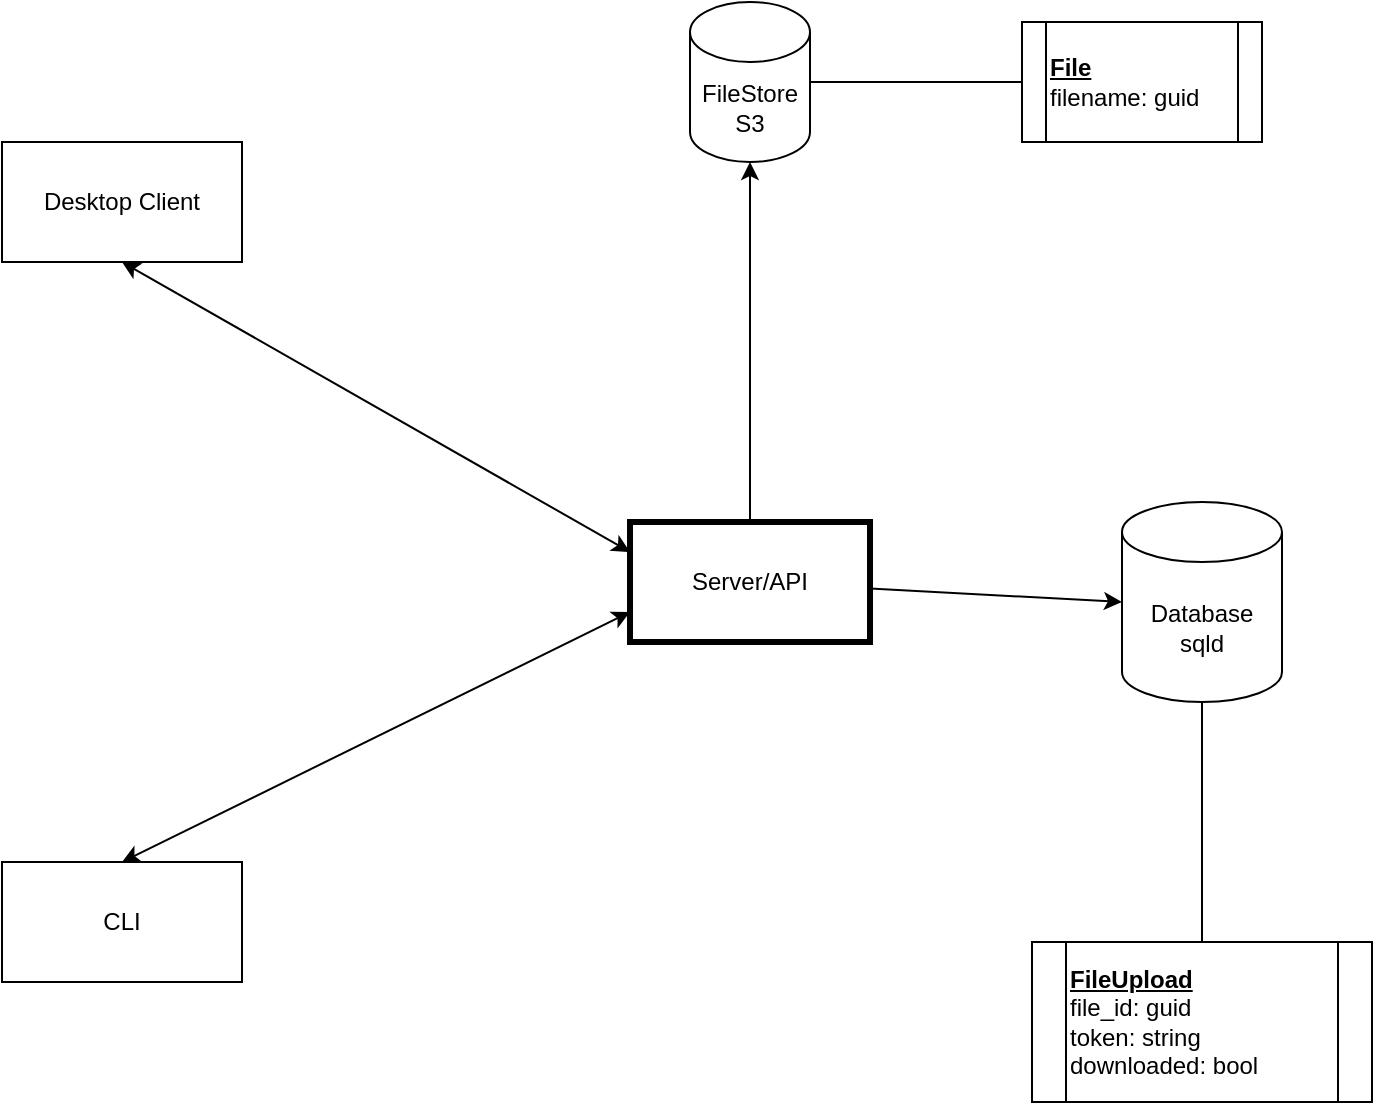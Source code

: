 <mxfile>
    <diagram id="JMPGWfpAVOPdn3NZSDA-" name="Seite-1">
        <mxGraphModel dx="994" dy="538" grid="1" gridSize="10" guides="1" tooltips="1" connect="1" arrows="1" fold="1" page="1" pageScale="1" pageWidth="827" pageHeight="1169" math="0" shadow="0">
            <root>
                <mxCell id="0"/>
                <mxCell id="1" parent="0"/>
                <mxCell id="17" style="edgeStyle=none;html=1;entryX=0;entryY=0.5;entryDx=0;entryDy=0;entryPerimeter=0;" parent="1" source="11" target="12" edge="1">
                    <mxGeometry relative="1" as="geometry"/>
                </mxCell>
                <mxCell id="19" style="edgeStyle=none;html=1;startArrow=none;startFill=0;" parent="1" source="11" target="18" edge="1">
                    <mxGeometry relative="1" as="geometry"/>
                </mxCell>
                <mxCell id="11" value="Server/API" style="rounded=0;whiteSpace=wrap;html=1;strokeColor=default;strokeWidth=3;" parent="1" vertex="1">
                    <mxGeometry x="354" y="320" width="120" height="60" as="geometry"/>
                </mxCell>
                <mxCell id="24" style="edgeStyle=none;html=1;entryX=0.5;entryY=0;entryDx=0;entryDy=0;startArrow=none;startFill=0;endArrow=none;endFill=0;" parent="1" source="12" target="23" edge="1">
                    <mxGeometry relative="1" as="geometry"/>
                </mxCell>
                <mxCell id="12" value="Database&lt;br&gt;sqld" style="shape=cylinder3;whiteSpace=wrap;html=1;boundedLbl=1;backgroundOutline=1;size=15;" parent="1" vertex="1">
                    <mxGeometry x="600" y="310" width="80" height="100" as="geometry"/>
                </mxCell>
                <mxCell id="15" style="edgeStyle=none;html=1;entryX=0;entryY=0.25;entryDx=0;entryDy=0;startArrow=classic;startFill=1;exitX=0.5;exitY=1;exitDx=0;exitDy=0;" parent="1" source="13" target="11" edge="1">
                    <mxGeometry relative="1" as="geometry"/>
                </mxCell>
                <mxCell id="13" value="Desktop Client" style="rounded=0;whiteSpace=wrap;html=1;strokeColor=default;strokeWidth=1;" parent="1" vertex="1">
                    <mxGeometry x="40" y="130" width="120" height="60" as="geometry"/>
                </mxCell>
                <mxCell id="16" style="edgeStyle=none;html=1;entryX=0;entryY=0.75;entryDx=0;entryDy=0;startArrow=classic;startFill=1;exitX=0.5;exitY=0;exitDx=0;exitDy=0;" parent="1" source="14" target="11" edge="1">
                    <mxGeometry relative="1" as="geometry">
                        <mxPoint x="340" y="160" as="targetPoint"/>
                    </mxGeometry>
                </mxCell>
                <mxCell id="14" value="CLI" style="rounded=0;whiteSpace=wrap;html=1;strokeColor=default;strokeWidth=1;" parent="1" vertex="1">
                    <mxGeometry x="40" y="490" width="120" height="60" as="geometry"/>
                </mxCell>
                <mxCell id="26" style="edgeStyle=none;html=1;entryX=0;entryY=0.5;entryDx=0;entryDy=0;startArrow=none;startFill=0;endArrow=none;endFill=0;" parent="1" source="18" target="25" edge="1">
                    <mxGeometry relative="1" as="geometry"/>
                </mxCell>
                <mxCell id="18" value="FileStore&lt;br&gt;S3" style="shape=cylinder3;whiteSpace=wrap;html=1;boundedLbl=1;backgroundOutline=1;size=15;strokeColor=default;strokeWidth=1;" parent="1" vertex="1">
                    <mxGeometry x="384" y="60" width="60" height="80" as="geometry"/>
                </mxCell>
                <mxCell id="23" value="&lt;u&gt;&lt;b&gt;FileUpload&lt;/b&gt;&lt;br&gt;&lt;/u&gt;file_id: guid&lt;br&gt;token: string&lt;br&gt;downloaded: bool" style="shape=process;whiteSpace=wrap;html=1;backgroundOutline=1;strokeColor=default;strokeWidth=1;align=left;" parent="1" vertex="1">
                    <mxGeometry x="555" y="530" width="170" height="80" as="geometry"/>
                </mxCell>
                <mxCell id="25" value="&lt;u style=&quot;font-weight: bold;&quot;&gt;File&lt;/u&gt;&lt;br&gt;filename: guid" style="shape=process;whiteSpace=wrap;html=1;backgroundOutline=1;strokeColor=default;strokeWidth=1;align=left;" parent="1" vertex="1">
                    <mxGeometry x="550" y="70" width="120" height="60" as="geometry"/>
                </mxCell>
            </root>
        </mxGraphModel>
    </diagram>
</mxfile>